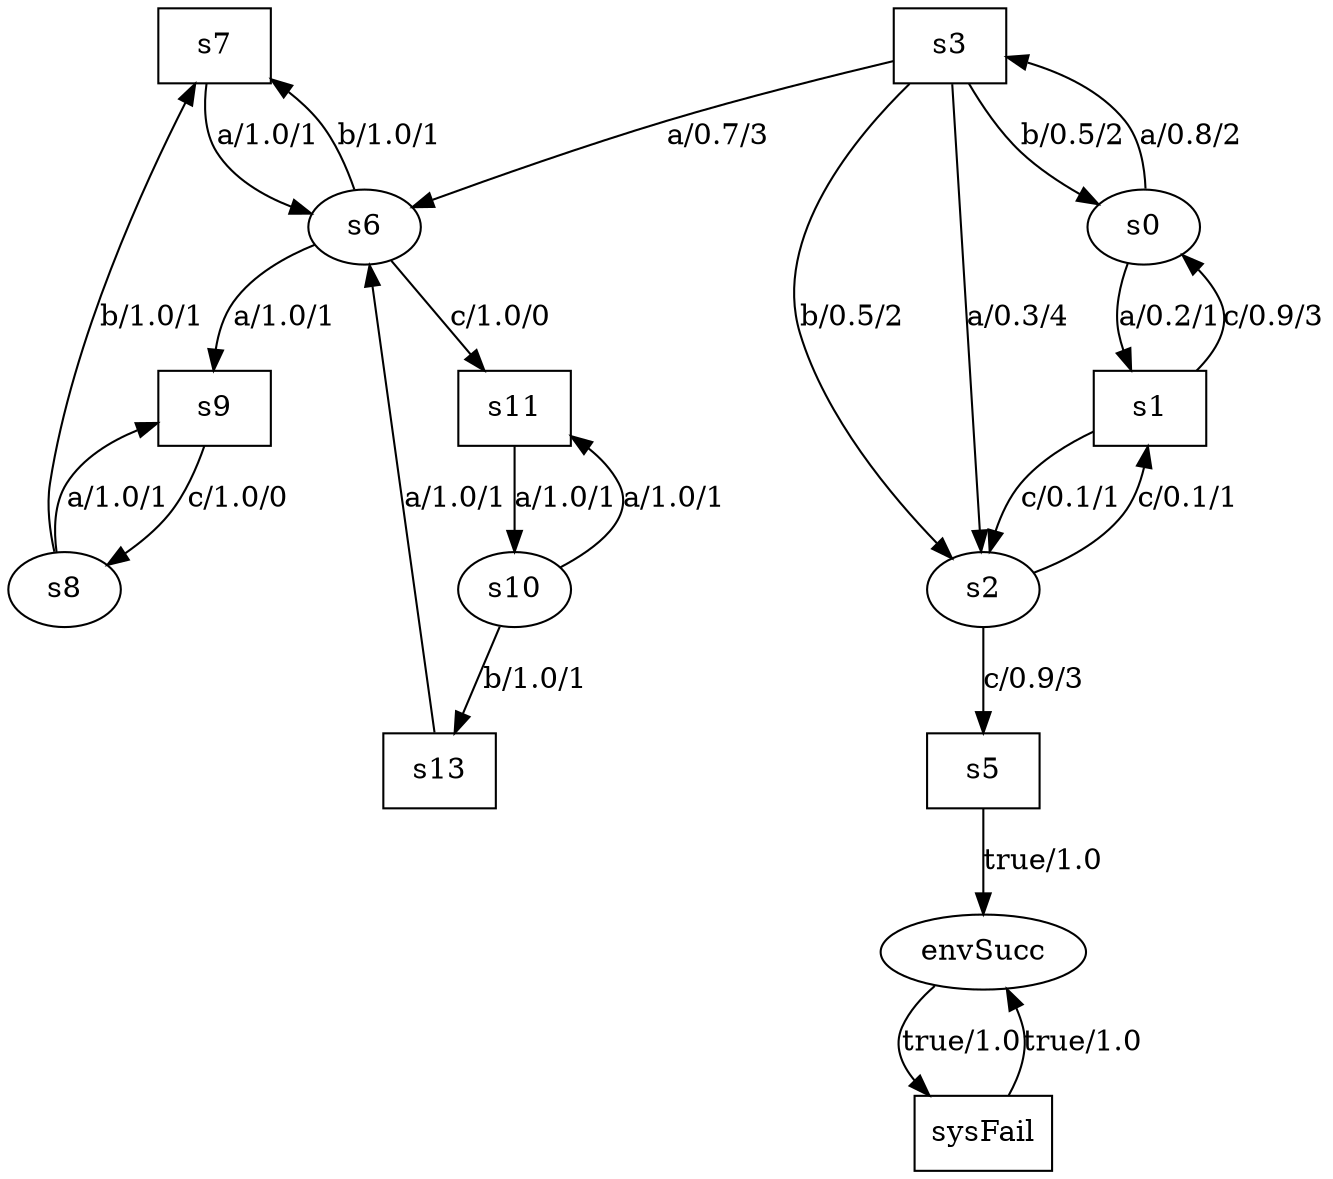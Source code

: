 // MDP
digraph {
	s7 [label=s7 shape=box]
	s3 [label=s3 shape=box]
	s11 [label=s11 shape=box]
	sysFail [label=sysFail shape=box]
	s5 [label=s5 shape=box]
	s1 [label=s1 shape=box]
	s9 [label=s9 shape=box]
	s13 [label=s13 shape=box]
	s7 -> s6 [label="a/1.0/1"]
	envSucc -> sysFail [label="true/1.0"]
	s3 -> s0 [label="b/0.5/2"]
	s3 -> s2 [label="b/0.5/2"]
	s3 -> s6 [label="a/0.7/3"]
	s3 -> s2 [label="a/0.3/4"]
	s11 -> s10 [label="a/1.0/1"]
	s6 -> s7 [label="b/1.0/1"]
	s6 -> s9 [label="a/1.0/1"]
	s6 -> s11 [label="c/1.0/0"]
	s10 -> s11 [label="a/1.0/1"]
	s10 -> s13 [label="b/1.0/1"]
	s8 -> s9 [label="a/1.0/1"]
	s8 -> s7 [label="b/1.0/1"]
	sysFail -> envSucc [label="true/1.0"]
	s5 -> envSucc [label="true/1.0"]
	s0 -> s1 [label="a/0.2/1"]
	s0 -> s3 [label="a/0.8/2"]
	s1 -> s2 [label="c/0.1/1"]
	s1 -> s0 [label="c/0.9/3"]
	s9 -> s8 [label="c/1.0/0"]
	s13 -> s6 [label="a/1.0/1"]
	s2 -> s1 [label="c/0.1/1"]
	s2 -> s5 [label="c/0.9/3"]
}
